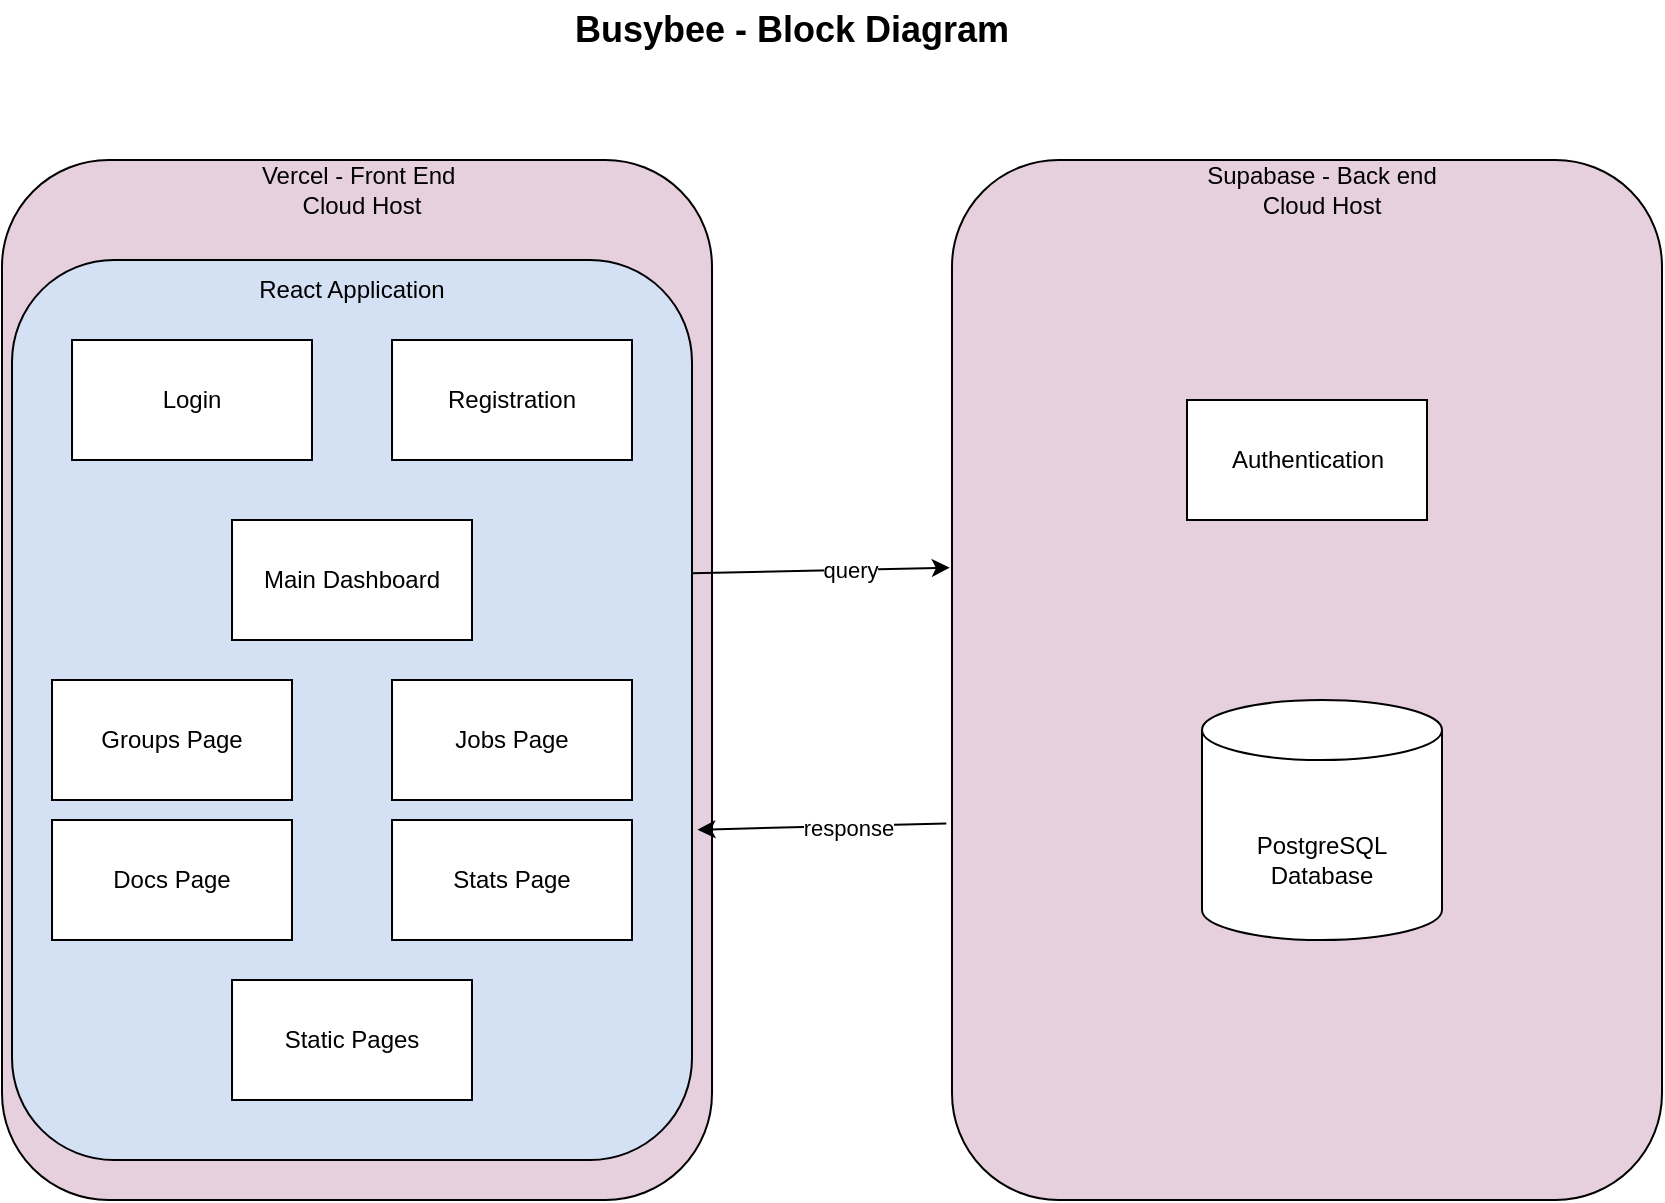 <mxfile version="26.0.14">
  <diagram name="Page-1" id="EUseEEQiChLkj1hIR0zX">
    <mxGraphModel dx="1114" dy="579" grid="1" gridSize="10" guides="1" tooltips="1" connect="1" arrows="1" fold="1" page="1" pageScale="1" pageWidth="850" pageHeight="1100" math="0" shadow="0">
      <root>
        <mxCell id="0" />
        <mxCell id="1" parent="0" />
        <mxCell id="xPClVFYPSuH1FQGQGxeN-13" value="" style="rounded=1;whiteSpace=wrap;html=1;fillColor=light-dark(#E6D0DE,#000000);" parent="1" vertex="1">
          <mxGeometry x="480" y="80" width="355" height="520" as="geometry" />
        </mxCell>
        <mxCell id="xPClVFYPSuH1FQGQGxeN-8" value="" style="rounded=1;whiteSpace=wrap;html=1;fillColor=light-dark(#E6D0DE,var(--ge-dark-color, #121212));" parent="1" vertex="1">
          <mxGeometry x="5" y="80" width="355" height="520" as="geometry" />
        </mxCell>
        <mxCell id="xPClVFYPSuH1FQGQGxeN-9" value="" style="rounded=1;whiteSpace=wrap;html=1;fillColor=light-dark(#D4E1F5,var(--ge-dark-color, #121212));" parent="1" vertex="1">
          <mxGeometry x="10" y="130" width="340" height="450" as="geometry" />
        </mxCell>
        <mxCell id="xPClVFYPSuH1FQGQGxeN-1" value="&lt;font style=&quot;font-size: 18px;&quot;&gt;&lt;b&gt;Busybee - Block Diagram&lt;/b&gt;&lt;/font&gt;" style="text;html=1;align=center;verticalAlign=middle;whiteSpace=wrap;rounded=0;" parent="1" vertex="1">
          <mxGeometry x="280" width="240" height="30" as="geometry" />
        </mxCell>
        <mxCell id="xPClVFYPSuH1FQGQGxeN-3" value="Vercel - Front End&amp;nbsp;&lt;div&gt;Cloud Host&lt;/div&gt;" style="text;html=1;align=center;verticalAlign=middle;whiteSpace=wrap;rounded=0;" parent="1" vertex="1">
          <mxGeometry x="100" y="80" width="170" height="30" as="geometry" />
        </mxCell>
        <mxCell id="xPClVFYPSuH1FQGQGxeN-6" value="Supabase - Back end&lt;div&gt;Cloud Host&lt;/div&gt;" style="text;html=1;align=center;verticalAlign=middle;whiteSpace=wrap;rounded=0;" parent="1" vertex="1">
          <mxGeometry x="600" y="80" width="130" height="30" as="geometry" />
        </mxCell>
        <mxCell id="xPClVFYPSuH1FQGQGxeN-7" value="React Application" style="text;html=1;align=center;verticalAlign=middle;whiteSpace=wrap;rounded=0;" parent="1" vertex="1">
          <mxGeometry x="125" y="130" width="110" height="30" as="geometry" />
        </mxCell>
        <mxCell id="xPClVFYPSuH1FQGQGxeN-10" value="Login" style="rounded=0;whiteSpace=wrap;html=1;" parent="1" vertex="1">
          <mxGeometry x="40" y="170" width="120" height="60" as="geometry" />
        </mxCell>
        <mxCell id="xPClVFYPSuH1FQGQGxeN-11" value="Registration" style="rounded=0;whiteSpace=wrap;html=1;" parent="1" vertex="1">
          <mxGeometry x="200" y="170" width="120" height="60" as="geometry" />
        </mxCell>
        <mxCell id="xPClVFYPSuH1FQGQGxeN-12" value="Main Dashboard" style="rounded=0;whiteSpace=wrap;html=1;" parent="1" vertex="1">
          <mxGeometry x="120" y="260" width="120" height="60" as="geometry" />
        </mxCell>
        <mxCell id="xPClVFYPSuH1FQGQGxeN-22" value="&lt;div&gt;&lt;br&gt;&lt;/div&gt;&lt;div&gt;PostgreSQL&lt;/div&gt;&lt;div&gt;Database&lt;/div&gt;" style="shape=cylinder3;whiteSpace=wrap;html=1;boundedLbl=1;backgroundOutline=1;size=15;" parent="1" vertex="1">
          <mxGeometry x="605" y="350" width="120" height="120" as="geometry" />
        </mxCell>
        <mxCell id="xPClVFYPSuH1FQGQGxeN-24" value="Static Pages" style="rounded=0;whiteSpace=wrap;html=1;" parent="1" vertex="1">
          <mxGeometry x="120" y="490" width="120" height="60" as="geometry" />
        </mxCell>
        <mxCell id="xPClVFYPSuH1FQGQGxeN-26" value="Authentication" style="rounded=0;whiteSpace=wrap;html=1;" parent="1" vertex="1">
          <mxGeometry x="597.5" y="200" width="120" height="60" as="geometry" />
        </mxCell>
        <mxCell id="xPClVFYPSuH1FQGQGxeN-29" value="" style="endArrow=classic;html=1;rounded=0;exitX=0.999;exitY=0.348;exitDx=0;exitDy=0;exitPerimeter=0;entryX=-0.003;entryY=0.392;entryDx=0;entryDy=0;entryPerimeter=0;" parent="1" source="xPClVFYPSuH1FQGQGxeN-9" target="xPClVFYPSuH1FQGQGxeN-13" edge="1">
          <mxGeometry width="50" height="50" relative="1" as="geometry">
            <mxPoint x="440" y="410" as="sourcePoint" />
            <mxPoint x="490" y="360" as="targetPoint" />
          </mxGeometry>
        </mxCell>
        <mxCell id="xPClVFYPSuH1FQGQGxeN-30" value="query" style="edgeLabel;html=1;align=center;verticalAlign=middle;resizable=0;points=[];" parent="xPClVFYPSuH1FQGQGxeN-29" vertex="1" connectable="0">
          <mxGeometry x="0.011" relative="1" as="geometry">
            <mxPoint x="14" as="offset" />
          </mxGeometry>
        </mxCell>
        <mxCell id="xPClVFYPSuH1FQGQGxeN-31" value="" style="endArrow=classic;html=1;rounded=0;exitX=-0.008;exitY=0.638;exitDx=0;exitDy=0;exitPerimeter=0;entryX=1.008;entryY=0.633;entryDx=0;entryDy=0;entryPerimeter=0;" parent="1" source="xPClVFYPSuH1FQGQGxeN-13" target="xPClVFYPSuH1FQGQGxeN-9" edge="1">
          <mxGeometry width="50" height="50" relative="1" as="geometry">
            <mxPoint x="440" y="410" as="sourcePoint" />
            <mxPoint x="490" y="360" as="targetPoint" />
          </mxGeometry>
        </mxCell>
        <mxCell id="xPClVFYPSuH1FQGQGxeN-32" value="response" style="edgeLabel;html=1;align=center;verticalAlign=middle;resizable=0;points=[];" parent="xPClVFYPSuH1FQGQGxeN-31" vertex="1" connectable="0">
          <mxGeometry x="-0.216" y="3" relative="1" as="geometry">
            <mxPoint y="-2" as="offset" />
          </mxGeometry>
        </mxCell>
        <mxCell id="qPuxIm2VbHcNqL3uJjv0-5" value="Groups Page" style="rounded=0;whiteSpace=wrap;html=1;" vertex="1" parent="1">
          <mxGeometry x="30" y="340" width="120" height="60" as="geometry" />
        </mxCell>
        <mxCell id="qPuxIm2VbHcNqL3uJjv0-6" value="Docs Page" style="rounded=0;whiteSpace=wrap;html=1;" vertex="1" parent="1">
          <mxGeometry x="30" y="410" width="120" height="60" as="geometry" />
        </mxCell>
        <mxCell id="qPuxIm2VbHcNqL3uJjv0-7" value="Jobs Page" style="rounded=0;whiteSpace=wrap;html=1;" vertex="1" parent="1">
          <mxGeometry x="200" y="340" width="120" height="60" as="geometry" />
        </mxCell>
        <mxCell id="qPuxIm2VbHcNqL3uJjv0-8" value="Stats Page" style="rounded=0;whiteSpace=wrap;html=1;" vertex="1" parent="1">
          <mxGeometry x="200" y="410" width="120" height="60" as="geometry" />
        </mxCell>
      </root>
    </mxGraphModel>
  </diagram>
</mxfile>

